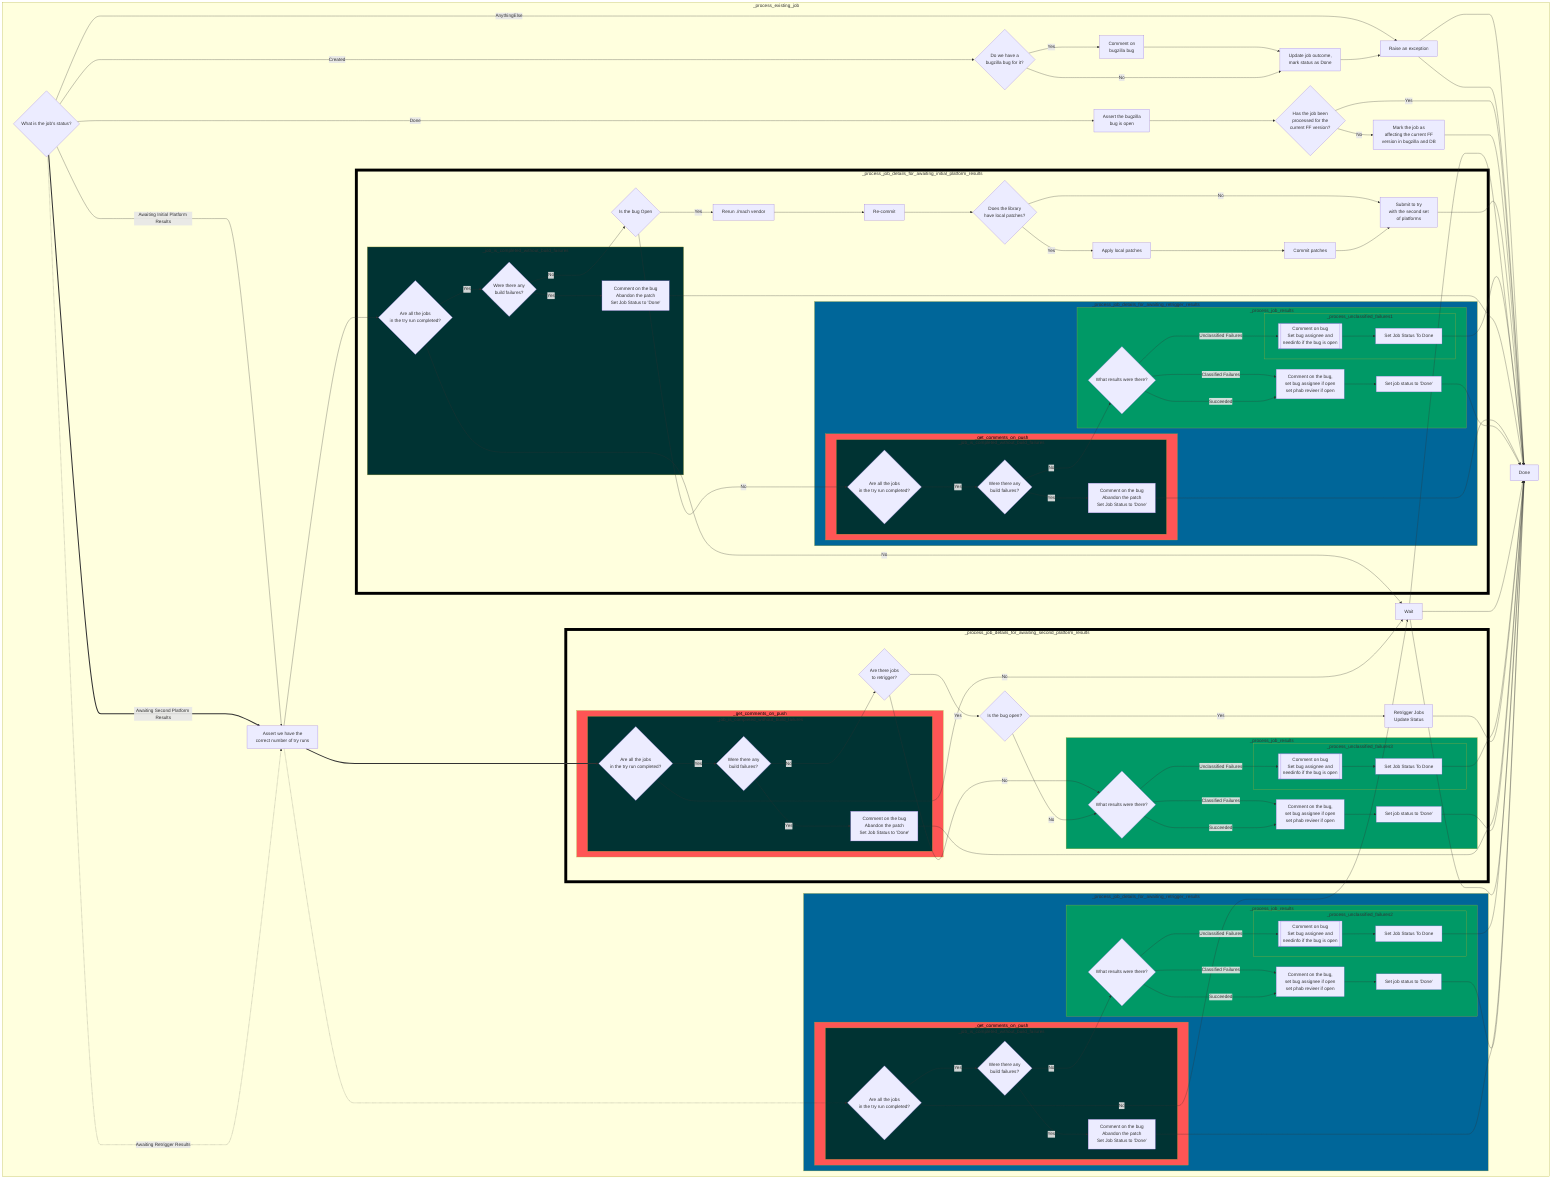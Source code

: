 graph TD
    subgraph _process_existing_job
    Done[Done]
    RaiseException[Raise an exception]
    Wait

    classDef c_process_job_results fill:#096;
    classDef c_process_unclassified_failures fill:#096;

    classDef c_process_job_details_for_awaiting_retrigger_results fill:#069;
    classDef c_get_comments_on_push fill:#F55, color:#000;
    classDef c_job_is_completed_without_build_failures fill:#033;

    classDef c_process_job_details_for_awaiting_second_platform_results stroke-width:10px,stroke:#000;
    classDef c_process_job_details_for_awaiting_initial_platform_results stroke-width:10px,stroke:#000;
    

    A{What is the job's status?}
    A --> |Created|HandleCreated
    A --> |Done|AssertOpen
    A ------> |Awaiting Initial Platform Results|AssertCorrectNumberOfTryRun
    A ==> |Awaiting Second Platform Results|AssertCorrectNumberOfTryRun
    A -.-> |Awaiting Retrigger Results|AssertCorrectNumberOfTryRun
    A --> |AnythingElse|RaiseException --> Done

    HandleCreated{Do we have a <br />bugzilla bug for it?} 
    HandleCreated --> |Yes|C[Comment on </br>bugzilla bug] --> HandleCreatedError
    HandleCreated --> |No|HandleCreatedError
    
    HandleCreatedError[Update job outcome, <br />mark status as Done] --> RaiseException --> Done

    AssertOpen[Assert the bugzilla<br />bug is open]
    AssertOpen --> CheckFFVersion

    CheckFFVersion{Has the job been <br />processed for the<br /> current FF version?}
    CheckFFVersion --> |Yes|Done
    CheckFFVersion --> |No|MarkAffected[Mark the job as<br />affecting the current FF<br />version in bugzilla and DB] --> Done

    AssertCorrectNumberOfTryRun[Assert we have the<br /> correct number of try runs]
    AssertCorrectNumberOfTryRun -->JobsAllDone1
    AssertCorrectNumberOfTryRun -.-> JobsAllDone22
    AssertCorrectNumberOfTryRun ==>JobsAllDone33

    
    %% ====================================================================================================================
    subgraph _process_job_details_for_awaiting_initial_platform_results1[_process_job_details_for_awaiting_initial_platform_results]
        subgraph _job_is_completed_without_build_failures1[_job_is_completed_without_build_failures]
            
            JobsAllDone1{Are all the jobs <br />in the try run completed?}
            JobsAllDone1 --> |Yes|AnyBuildFailures1
            class JobsAllDone1 jobsCompleted;
            
            
            AnyBuildFailures1{Were there any <br />build failures?}
            AnyBuildFailures1 --> |Yes|HandlebuildFailures1
            class AnyBuildFailures1 buildFailures;

            HandlebuildFailures1[Comment on the bug<br />Abandon the patch<br />Set Job Status to 'Done']
        end
        class _job_is_completed_without_build_failures1 c_job_is_completed_without_build_failures;
        
        AnyBuildFailures1 --> |No|BugOpen1

        BugOpen1{Is the bug Open}
        BugOpen1 --> |No|JobsAllDone11
        BugOpen1 --> |Yes|ReVendor

        ReVendor[Rerun ./mach vendor] --> ReCommit
        ReCommit[Re-commit] -->HasPatches
        
        HasPatches{Does the library <br />have local patches?}
        HasPatches --> |No|SubmitToTry
        HasPatches --> |Yes|Y1[Apply local patches] --> Y2[Commit patches] --> SubmitToTry

        SubmitToTry[Submit to try <br />with the second set <br />of platforms]

        subgraph _process_job_details_for_awaiting_retrigger_results1[_process_job_details_for_awaiting_retrigger_results]
            subgraph _get_comments_on_push1[_get_comments_on_push]
                subgraph _job_is_completed_without_build_failures11[_job_is_completed_without_build_failures]
                    JobsAllDone11{Are all the jobs <br />in the try run completed?}
                    JobsAllDone11 --> |Yes|AnyBuildFailures11
                    
                    AnyBuildFailures11{Were there any <br />build failures?}
                    AnyBuildFailures11 --> |Yes|HandlebuildFailures11
                    
                    HandlebuildFailures11[Comment on the bug<br />Abandon the patch<br />Set Job Status to 'Done']
                end
                class _job_is_completed_without_build_failures11 c_job_is_completed_without_build_failures;
            end
            class _get_comments_on_push1 c_get_comments_on_push;
            AnyBuildFailures11 -->|No| WhatTypeOfResults11
            subgraph _process_job_results1[_process_job_results]
                WhatTypeOfResults11{What results were there?}
                
                WhatTypeOfResults11 --> |Unclassified Failures|_process_unclassified_failures11
                subgraph _process_unclassified_failures1
                    _process_unclassified_failures11[[Comment on bug <br />Set bug assignee and <br />needinfo if the bug is open]] --> X111[Set Job Status To Done]
                end
                class _process_unclassified_failures1 c_process_unclassified_failures;

                WhatTypeOfResults11 --> |Classified Failures|_process_no_unclassified_failures
                _process_no_unclassified_failures[Comment on the bug,<br /> set bug assignee if open<br />set phab revieer if open] --> _set_to_done

                WhatTypeOfResults11 --> |Succeeded|_process_no_unclassified_failures
                
                _set_to_done[Set job status to 'Done']
            end
            class _process_job_results1 c_process_job_results;
        end
        class _process_job_details_for_awaiting_retrigger_results1 c_process_job_details_for_awaiting_retrigger_results;
    end
    class _process_job_details_for_awaiting_initial_platform_results1 c_process_job_details_for_awaiting_initial_platform_results;
    SubmitToTry --> Done
    X111 --> Done

    JobsAllDone1 --> |No|Wait --> Done
    HandlebuildFailures1 --> Done
    HandlebuildFailures11 --> Done
    _set_to_done --> Done

    %% ====================================================================================================================
    subgraph _process_job_details_for_awaiting_second_platform_results3[_process_job_details_for_awaiting_second_platform_results]
        subgraph _get_comments_on_push3[_get_comments_on_push]
            subgraph _job_is_completed_without_build_failures33[_job_is_completed_without_build_failures]
                JobsAllDone33{Are all the jobs <br />in the try run completed?}
                JobsAllDone33 --> |Yes|AnyBuildFailures33
                
                AnyBuildFailures33{Were there any <br />build failures?}
                AnyBuildFailures33 --> |Yes|HandlebuildFailures33
                
                HandlebuildFailures33[Comment on the bug<br />Abandon the patch<br />Set Job Status to 'Done']
            end
            class _job_is_completed_without_build_failures33 c_job_is_completed_without_build_failures;
        end
        class _get_comments_on_push3 c_get_comments_on_push;

        AnyBuildFailures33 -->|No| ShouldRetrigger33

        ShouldRetrigger33{Are there jobs<br/> to retrigger?}
        ShouldRetrigger33 --> |Yes|IsBugOpen33
        ShouldRetrigger33 --> |No|WhatTypeOfResults33

        IsBugOpen33{Is the bug open?}
        IsBugOpen33 --> |Yes|RetriggerJobs33
        IsBugOpen33 --> |No|WhatTypeOfResults33

        RetriggerJobs33[Retrigger Jobs<br />Update Status]

        subgraph _process_job_results3[_process_job_results]
            WhatTypeOfResults33{What results were there?}
            
            WhatTypeOfResults33 --> |Unclassified Failures|_process_unclassified_failures33
            subgraph _process_unclassified_failures3
                _process_unclassified_failures33[[Comment on bug <br />Set bug assignee and <br />needinfo if the bug is open]] --> X333[Set Job Status To Done]
            end
            class _process_unclassified_failures3 c_process_unclassified_failures;

            WhatTypeOfResults33 --> |Classified Failures|_process_no_unclassified_failures3
            _process_no_unclassified_failures3[Comment on the bug,<br /> set bug assignee if open<br />set phab revieer if open] --> _set_to_done3

            WhatTypeOfResults33 --> |Succeeded|_process_no_unclassified_failures3
                
            _set_to_done3[Set job status to 'Done']
        end
        class _process_job_results3 c_process_job_results;
    end
    class _process_job_details_for_awaiting_second_platform_results3 c_process_job_details_for_awaiting_second_platform_results;
    JobsAllDone33 --> |No|Wait --> Done
    X333 --> Done
    RetriggerJobs33 --> Done
    HandlebuildFailures33 --> Done
    _set_to_done3 --> Done

    %% ====================================================================================================================
    subgraph _process_job_details_for_awaiting_retrigger_results2[_process_job_details_for_awaiting_retrigger_results]
        subgraph _get_comments_on_push2[_get_comments_on_push]
            subgraph _job_is_completed_without_build_failures22[_job_is_completed_without_build_failures]
                JobsAllDone22{Are all the jobs <br />in the try run completed?}
                JobsAllDone22 --> |Yes|AnyBuildFailures22
                
                AnyBuildFailures22{Were there any <br />build failures?}
                AnyBuildFailures22 --> |Yes|HandlebuildFailures22
                
                HandlebuildFailures22[Comment on the bug<br />Abandon the patch<br />Set Job Status to 'Done']
            end
            class _job_is_completed_without_build_failures22 c_job_is_completed_without_build_failures;
        end
        class _get_comments_on_push2 c_get_comments_on_push;

        AnyBuildFailures22 -->|No| WhatTypeOfResults22
        subgraph _process_job_results2[_process_job_results]
            WhatTypeOfResults22{What results were there?}
            
            WhatTypeOfResults22 --> |Unclassified Failures|_process_unclassified_failures22
            subgraph _process_unclassified_failures2
                _process_unclassified_failures22[[Comment on bug <br />Set bug assignee and <br />needinfo if the bug is open]] --> X222[Set Job Status To Done]
            end
            class _process_unclassified_failures2 c_process_unclassified_failures;

            WhatTypeOfResults22 --> |Classified Failures|_process_no_unclassified_failures2
            _process_no_unclassified_failures2[Comment on the bug,<br /> set bug assignee if open<br />set phab revieer if open] --> _set_to_done2

            WhatTypeOfResults22 --> |Succeeded|_process_no_unclassified_failures2
                
            _set_to_done2[Set job status to 'Done']
        end
        class _process_job_results2 c_process_job_results;
    end
    class _process_job_details_for_awaiting_retrigger_results2 c_process_job_details_for_awaiting_retrigger_results;
    X222 --> Done

    JobsAllDone22 --> |No|Wait --> Done
    HandlebuildFailures22 --> Done
    _set_to_done2 --> Done
    end